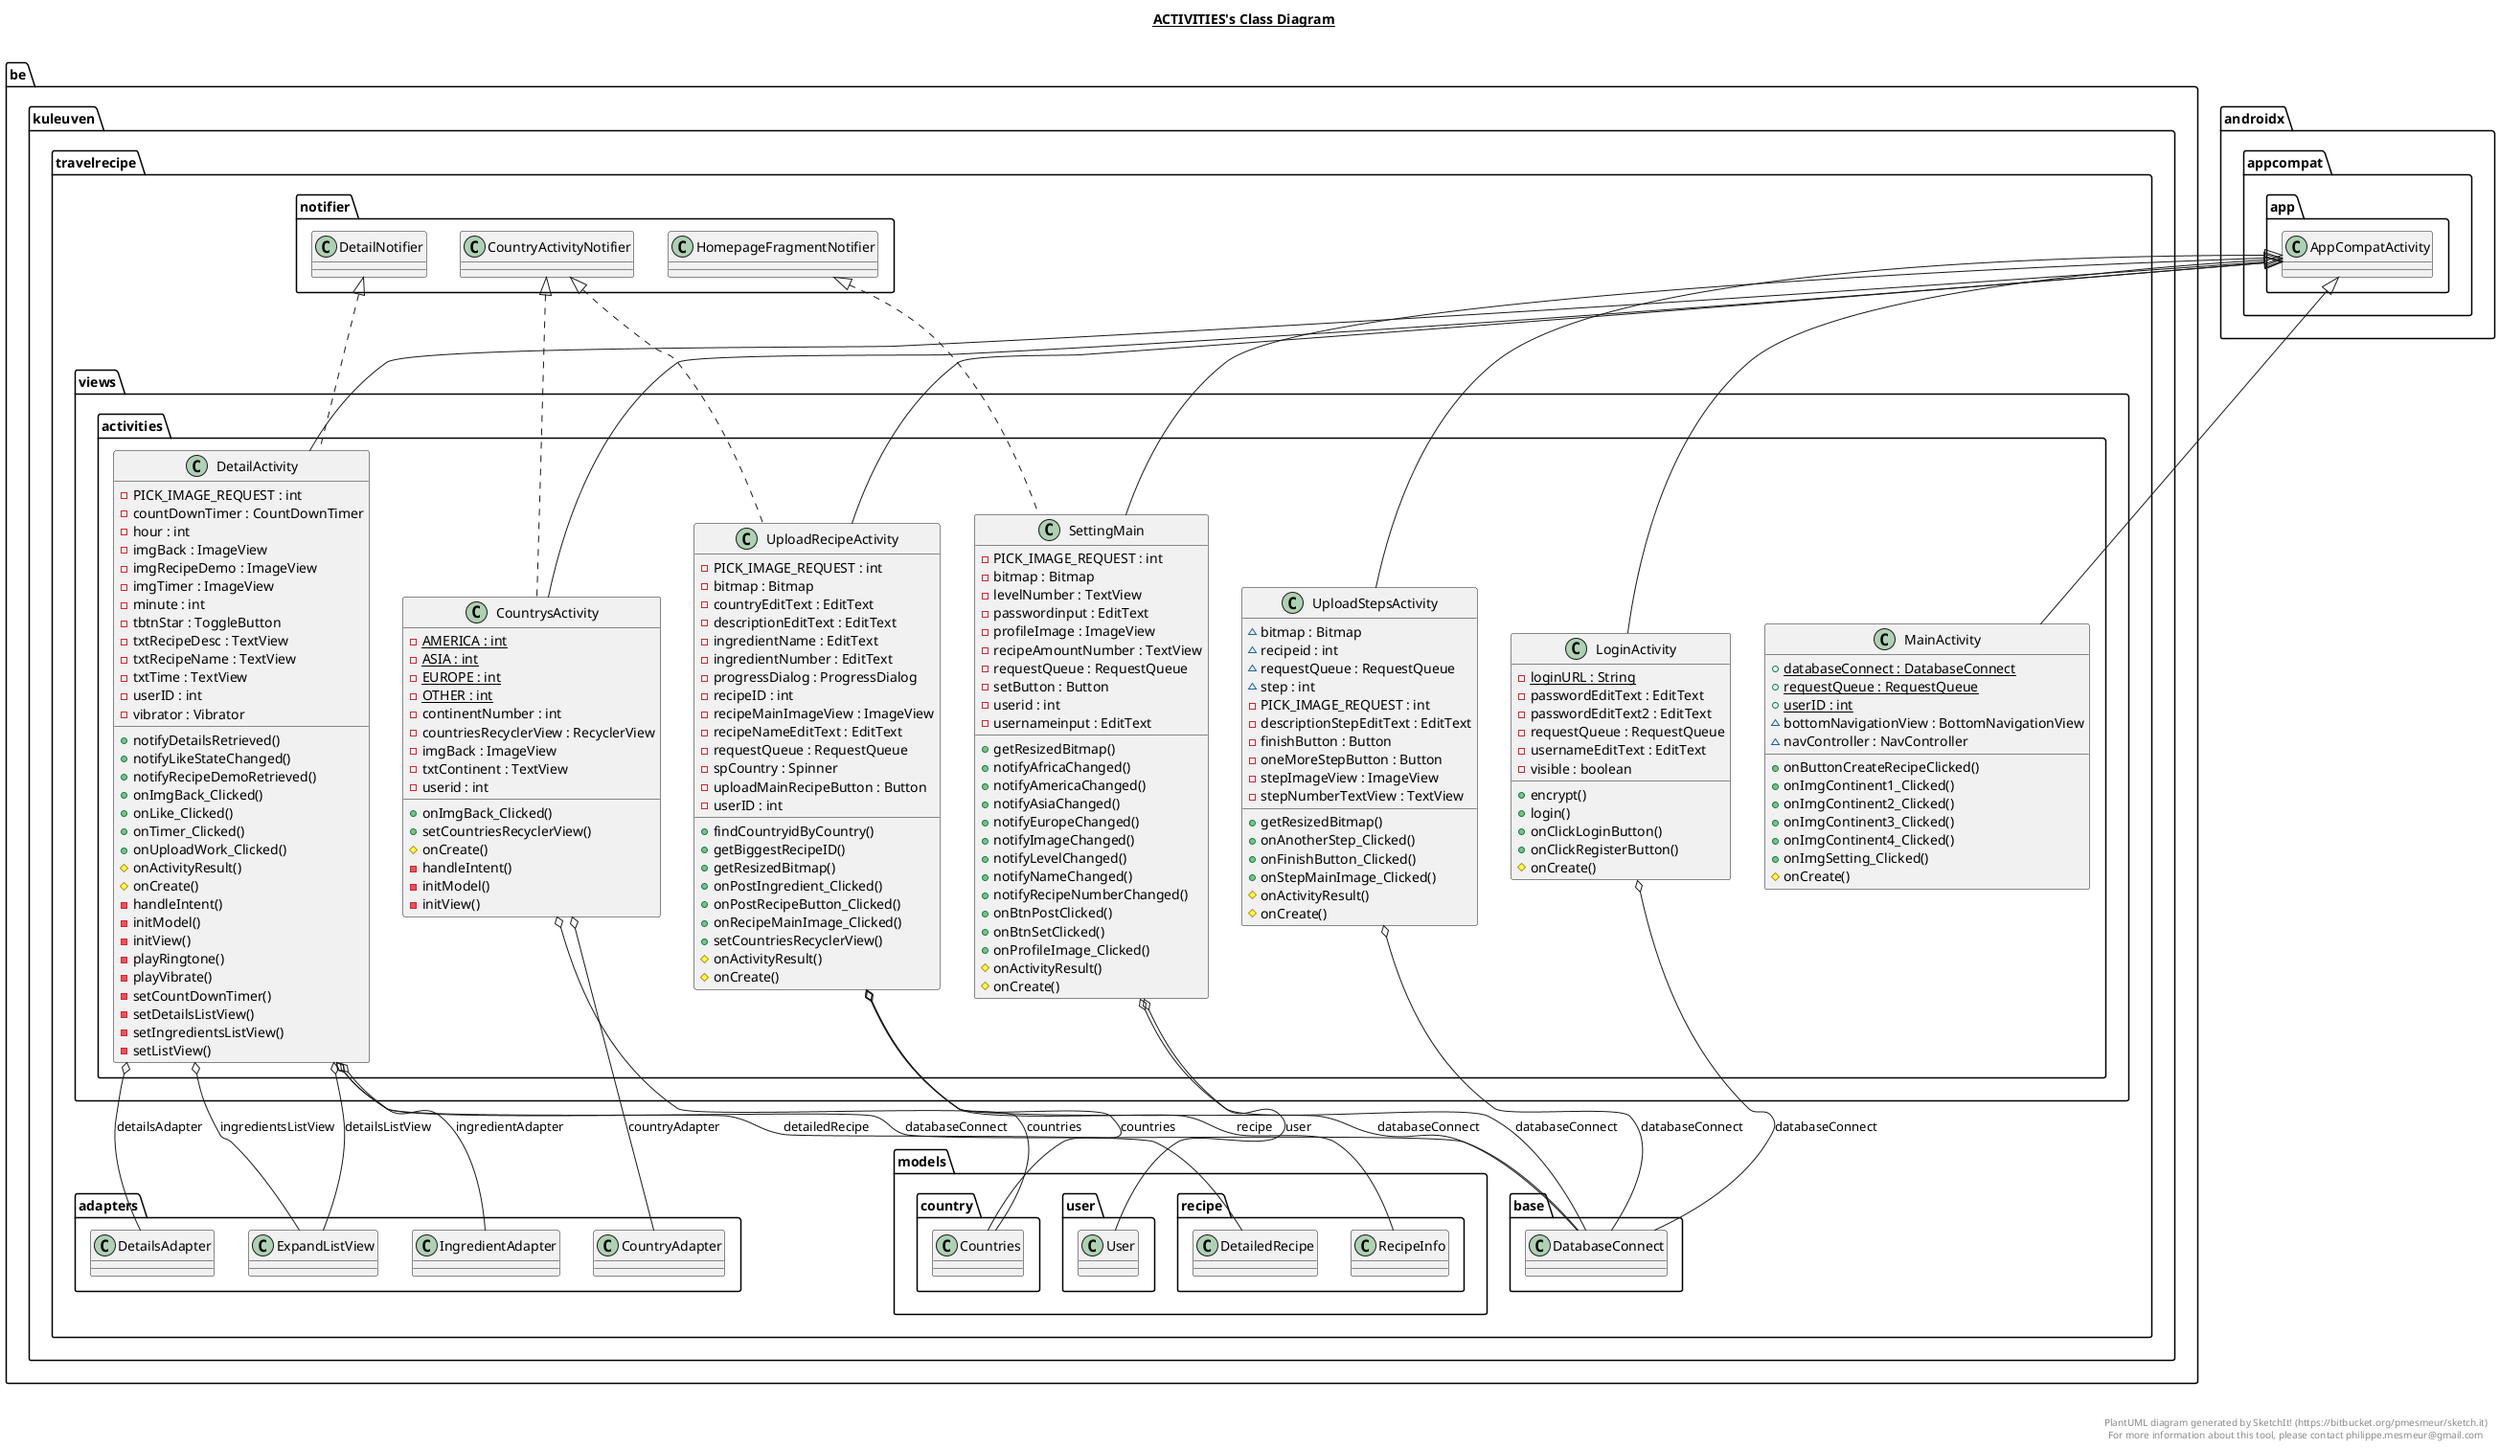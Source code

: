 @startuml

title __ACTIVITIES's Class Diagram__\n

  namespace be.kuleuven.travelrecipe {
    namespace views.activities {
      class be.kuleuven.travelrecipe.views.activities.CountrysActivity {
          {static} - AMERICA : int
          {static} - ASIA : int
          {static} - EUROPE : int
          {static} - OTHER : int
          - continentNumber : int
          - countriesRecyclerView : RecyclerView
          - imgBack : ImageView
          - txtContinent : TextView
          - userid : int
          + onImgBack_Clicked()
          + setCountriesRecyclerView()
          # onCreate()
          - handleIntent()
          - initModel()
          - initView()
      }
    }
  }
  

  namespace be.kuleuven.travelrecipe {
    namespace views.activities {
      class be.kuleuven.travelrecipe.views.activities.DetailActivity {
          - PICK_IMAGE_REQUEST : int
          - countDownTimer : CountDownTimer
          - hour : int
          - imgBack : ImageView
          - imgRecipeDemo : ImageView
          - imgTimer : ImageView
          - minute : int
          - tbtnStar : ToggleButton
          - txtRecipeDesc : TextView
          - txtRecipeName : TextView
          - txtTime : TextView
          - userID : int
          - vibrator : Vibrator
          + notifyDetailsRetrieved()
          + notifyLikeStateChanged()
          + notifyRecipeDemoRetrieved()
          + onImgBack_Clicked()
          + onLike_Clicked()
          + onTimer_Clicked()
          + onUploadWork_Clicked()
          # onActivityResult()
          # onCreate()
          - handleIntent()
          - initModel()
          - initView()
          - playRingtone()
          - playVibrate()
          - setCountDownTimer()
          - setDetailsListView()
          - setIngredientsListView()
          - setListView()
      }
    }
  }
  

  namespace be.kuleuven.travelrecipe {
    namespace views.activities {
      class be.kuleuven.travelrecipe.views.activities.LoginActivity {
          {static} - loginURL : String
          - passwordEditText : EditText
          - passwordEditText2 : EditText
          - requestQueue : RequestQueue
          - usernameEditText : EditText
          - visible : boolean
          + encrypt()
          + login()
          + onClickLoginButton()
          + onClickRegisterButton()
          # onCreate()
      }
    }
  }
  

  namespace be.kuleuven.travelrecipe {
    namespace views.activities {
      class be.kuleuven.travelrecipe.views.activities.MainActivity {
          {static} + databaseConnect : DatabaseConnect
          {static} + requestQueue : RequestQueue
          {static} + userID : int
          ~ bottomNavigationView : BottomNavigationView
          ~ navController : NavController
          + onButtonCreateRecipeClicked()
          + onImgContinent1_Clicked()
          + onImgContinent2_Clicked()
          + onImgContinent3_Clicked()
          + onImgContinent4_Clicked()
          + onImgSetting_Clicked()
          # onCreate()
      }
    }
  }
  

  namespace be.kuleuven.travelrecipe {
    namespace views.activities {
      class be.kuleuven.travelrecipe.views.activities.SettingMain {
          - PICK_IMAGE_REQUEST : int
          - bitmap : Bitmap
          - levelNumber : TextView
          - passwordinput : EditText
          - profileImage : ImageView
          - recipeAmountNumber : TextView
          - requestQueue : RequestQueue
          - setButton : Button
          - userid : int
          - usernameinput : EditText
          + getResizedBitmap()
          + notifyAfricaChanged()
          + notifyAmericaChanged()
          + notifyAsiaChanged()
          + notifyEuropeChanged()
          + notifyImageChanged()
          + notifyLevelChanged()
          + notifyNameChanged()
          + notifyRecipeNumberChanged()
          + onBtnPostClicked()
          + onBtnSetClicked()
          + onProfileImage_Clicked()
          # onActivityResult()
          # onCreate()
      }
    }
  }
  

  namespace be.kuleuven.travelrecipe {
    namespace views.activities {
      class be.kuleuven.travelrecipe.views.activities.UploadRecipeActivity {
          - PICK_IMAGE_REQUEST : int
          - bitmap : Bitmap
          - countryEditText : EditText
          - descriptionEditText : EditText
          - ingredientName : EditText
          - ingredientNumber : EditText
          - progressDialog : ProgressDialog
          - recipeID : int
          - recipeMainImageView : ImageView
          - recipeNameEditText : EditText
          - requestQueue : RequestQueue
          - spCountry : Spinner
          - uploadMainRecipeButton : Button
          - userID : int
          + findCountryidByCountry()
          + getBiggestRecipeID()
          + getResizedBitmap()
          + onPostIngredient_Clicked()
          + onPostRecipeButton_Clicked()
          + onRecipeMainImage_Clicked()
          + setCountriesRecyclerView()
          # onActivityResult()
          # onCreate()
      }
    }
  }
  

  namespace be.kuleuven.travelrecipe {
    namespace views.activities {
      class be.kuleuven.travelrecipe.views.activities.UploadStepsActivity {
          ~ bitmap : Bitmap
          ~ recipeid : int
          ~ requestQueue : RequestQueue
          ~ step : int
          - PICK_IMAGE_REQUEST : int
          - descriptionStepEditText : EditText
          - finishButton : Button
          - oneMoreStepButton : Button
          - stepImageView : ImageView
          - stepNumberTextView : TextView
          + getResizedBitmap()
          + onAnotherStep_Clicked()
          + onFinishButton_Clicked()
          + onStepMainImage_Clicked()
          # onActivityResult()
          # onCreate()
      }
    }
  }
  

  be.kuleuven.travelrecipe.views.activities.CountrysActivity .up.|> be.kuleuven.travelrecipe.notifier.CountryActivityNotifier
  be.kuleuven.travelrecipe.views.activities.CountrysActivity -up-|> androidx.appcompat.app.AppCompatActivity
  be.kuleuven.travelrecipe.views.activities.CountrysActivity o-- be.kuleuven.travelrecipe.models.country.Countries : countries
  be.kuleuven.travelrecipe.views.activities.CountrysActivity o-- be.kuleuven.travelrecipe.adapters.CountryAdapter : countryAdapter
  be.kuleuven.travelrecipe.views.activities.DetailActivity .up.|> be.kuleuven.travelrecipe.notifier.DetailNotifier
  be.kuleuven.travelrecipe.views.activities.DetailActivity -up-|> androidx.appcompat.app.AppCompatActivity
  be.kuleuven.travelrecipe.views.activities.DetailActivity o-- be.kuleuven.travelrecipe.base.DatabaseConnect : databaseConnect
  be.kuleuven.travelrecipe.views.activities.DetailActivity o-- be.kuleuven.travelrecipe.models.recipe.DetailedRecipe : detailedRecipe
  be.kuleuven.travelrecipe.views.activities.DetailActivity o-- be.kuleuven.travelrecipe.adapters.DetailsAdapter : detailsAdapter
  be.kuleuven.travelrecipe.views.activities.DetailActivity o-- be.kuleuven.travelrecipe.adapters.ExpandListView : detailsListView
  be.kuleuven.travelrecipe.views.activities.DetailActivity o-- be.kuleuven.travelrecipe.adapters.IngredientAdapter : ingredientAdapter
  be.kuleuven.travelrecipe.views.activities.DetailActivity o-- be.kuleuven.travelrecipe.adapters.ExpandListView : ingredientsListView
  be.kuleuven.travelrecipe.views.activities.LoginActivity -up-|> androidx.appcompat.app.AppCompatActivity
  be.kuleuven.travelrecipe.views.activities.LoginActivity o-- be.kuleuven.travelrecipe.base.DatabaseConnect : databaseConnect
  be.kuleuven.travelrecipe.views.activities.MainActivity -up-|> androidx.appcompat.app.AppCompatActivity
  be.kuleuven.travelrecipe.views.activities.SettingMain .up.|> be.kuleuven.travelrecipe.notifier.HomepageFragmentNotifier
  be.kuleuven.travelrecipe.views.activities.SettingMain -up-|> androidx.appcompat.app.AppCompatActivity
  be.kuleuven.travelrecipe.views.activities.SettingMain o-- be.kuleuven.travelrecipe.base.DatabaseConnect : databaseConnect
  be.kuleuven.travelrecipe.views.activities.SettingMain o-- be.kuleuven.travelrecipe.models.user.User : user
  be.kuleuven.travelrecipe.views.activities.UploadRecipeActivity .up.|> be.kuleuven.travelrecipe.notifier.CountryActivityNotifier
  be.kuleuven.travelrecipe.views.activities.UploadRecipeActivity -up-|> androidx.appcompat.app.AppCompatActivity
  be.kuleuven.travelrecipe.views.activities.UploadRecipeActivity o-- be.kuleuven.travelrecipe.models.country.Countries : countries
  be.kuleuven.travelrecipe.views.activities.UploadRecipeActivity o-- be.kuleuven.travelrecipe.base.DatabaseConnect : databaseConnect
  be.kuleuven.travelrecipe.views.activities.UploadRecipeActivity o-- be.kuleuven.travelrecipe.models.recipe.RecipeInfo : recipe
  be.kuleuven.travelrecipe.views.activities.UploadStepsActivity -up-|> androidx.appcompat.app.AppCompatActivity
  be.kuleuven.travelrecipe.views.activities.UploadStepsActivity o-- be.kuleuven.travelrecipe.base.DatabaseConnect : databaseConnect


right footer


PlantUML diagram generated by SketchIt! (https://bitbucket.org/pmesmeur/sketch.it)
For more information about this tool, please contact philippe.mesmeur@gmail.com
endfooter

@enduml

